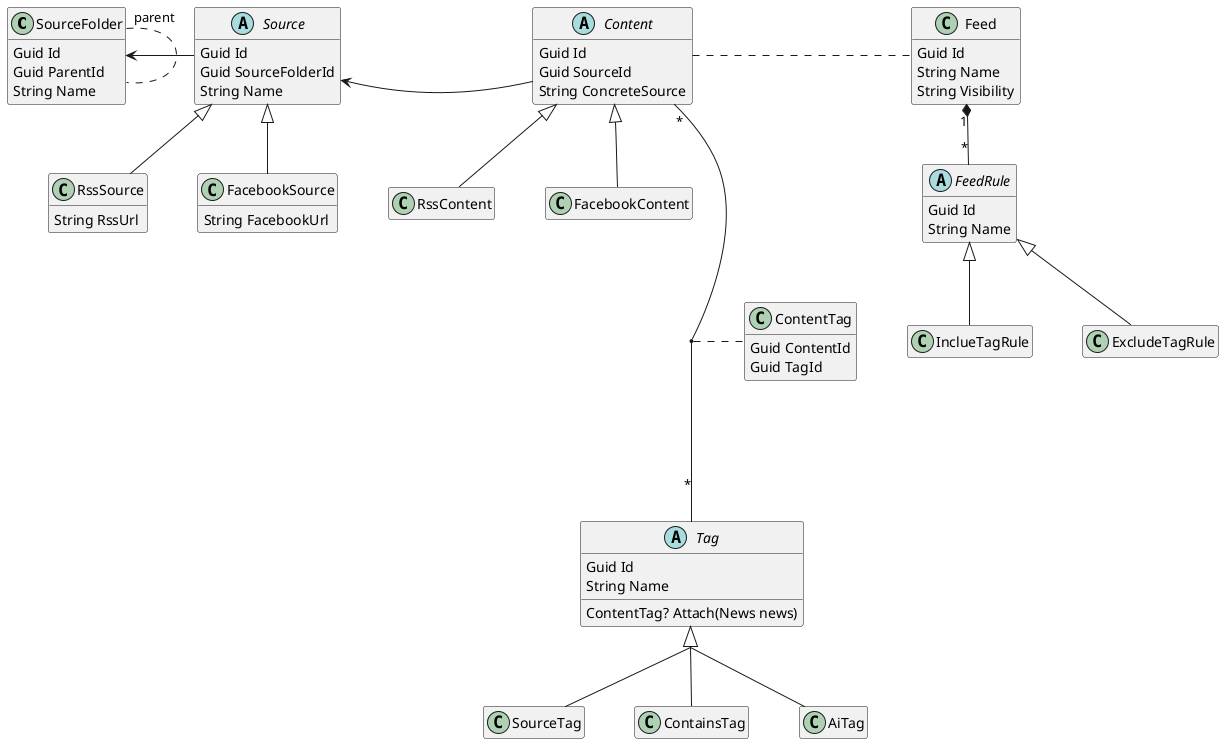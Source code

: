 @startuml System design

skinparam nodesep 50
skinparam groupInheritance 3
hide empty members


'Source
together {
    SourceFolder "parent" .. SourceFolder
    SourceFolder <- Source

    Source <|-- RssSource
    Source <|-- FacebookSource

    class SourceFolder {
        Guid Id
        Guid ParentId
        String Name
    }

    abstract class Source {
        Guid Id
        Guid SourceFolderId
        String Name
    }

    class RssSource {
        String RssUrl
    }

    class FacebookSource {
        String FacebookUrl
    }
}

'Content
together {
    abstract class Content {
        Guid Id
        Guid SourceId
        String ConcreteSource
    }

    Content <|-- RssContent
    Content <|-- FacebookContent
}

'Tags
together {
    Content "*" --- "*" Tag
    (Content, Tag) .. ContentTag

    abstract class Tag {
        Guid Id
        String Name
        ContentTag? Attach(News news)
    }

    class ContentTag {
        Guid ContentId
        Guid TagId
    }

    Tag <|-- SourceTag
    Tag <|-- ContainsTag
    Tag <|-- AiTag
}

'Feed
together {
    Feed "1" *-- "*" FeedRule

    class Feed {
        Guid Id
        String Name
        String Visibility
    }

    abstract class FeedRule {
        Guid Id
        String Name
    }

    FeedRule <|-- InclueTagRule
    FeedRule <|-- ExcludeTagRule
    'FeedRule <|-- IncludeContentRule
    'FeedRule <|-- ExcludeContentRule
}

Source <- Content
Content .r. Feed

@enduml